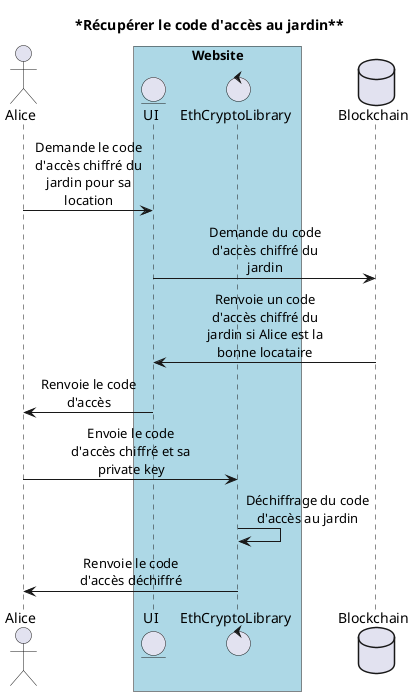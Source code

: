 @startuml RecupereCodeJardin
title *Récupérer le code d'accès au jardin**
skinparam sequenceMessageAlign center
skinparam maxMessageSize 130
actor Alice
box "Website" #LightBlue
entity UI
control EthCryptoLibrary
end box
database Blockchain

Alice -> UI: Demande le code d'accès chiffré du jardin pour sa location
UI -> Blockchain: Demande du code d'accès chiffré du jardin
Blockchain -> UI: Renvoie un code d'accès chiffré du jardin si Alice est la bonne locataire
UI -> Alice: Renvoie le code d'accès

Alice -> EthCryptoLibrary: Envoie le code d'accès chiffré et sa private key
EthCryptoLibrary -> EthCryptoLibrary: Déchiffrage du code d'accès au jardin
EthCryptoLibrary -> Alice: Renvoie le code d'accès déchiffré

@enduml